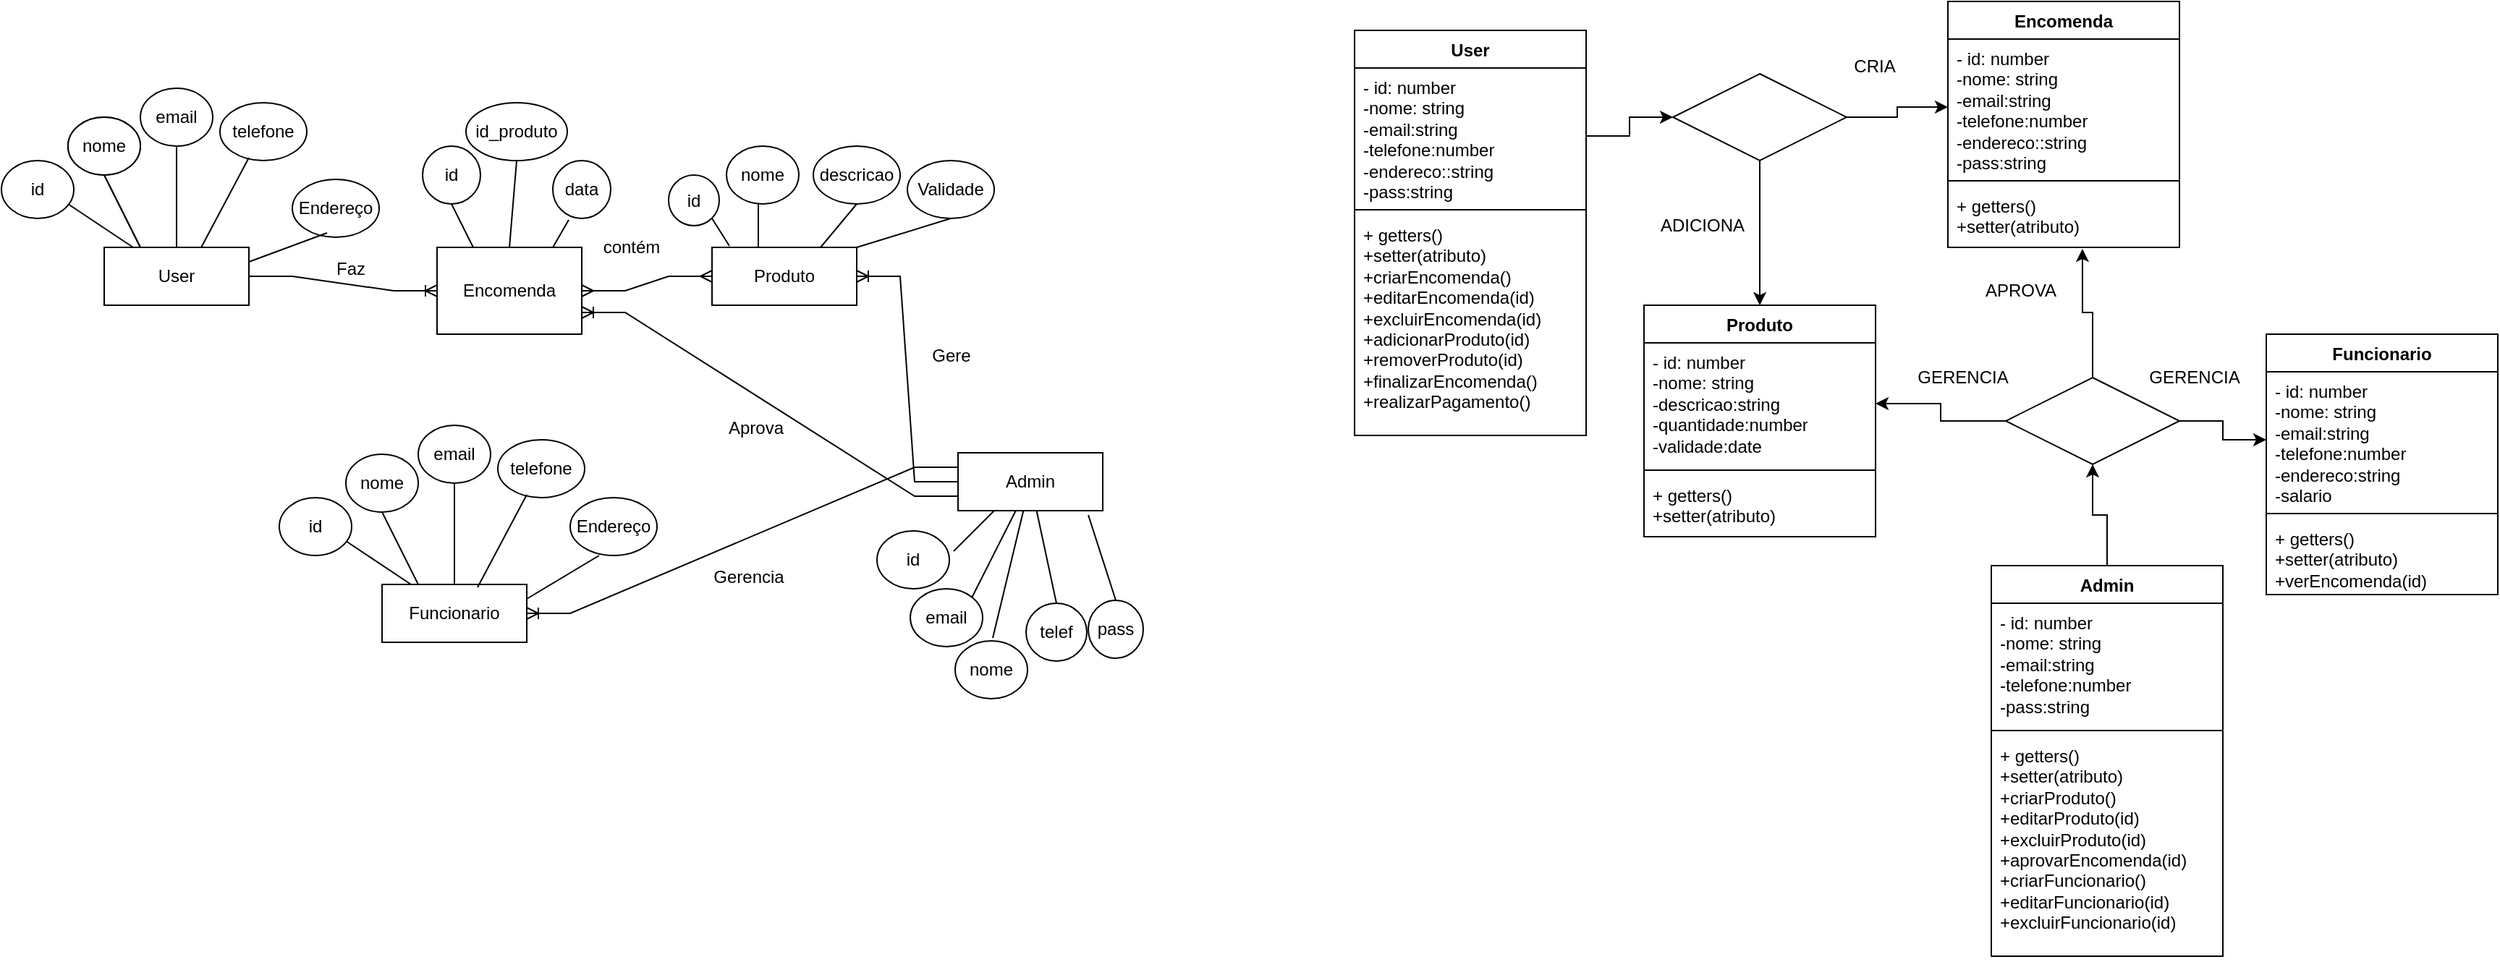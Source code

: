 <mxfile version="21.1.1" type="github">
  <diagram id="MK2uw4Dv01_g_HECxvXX" name="Página-1">
    <mxGraphModel dx="1434" dy="774" grid="1" gridSize="10" guides="1" tooltips="1" connect="1" arrows="1" fold="1" page="1" pageScale="1" pageWidth="827" pageHeight="1169" math="0" shadow="0">
      <root>
        <mxCell id="0" />
        <mxCell id="1" parent="0" />
        <mxCell id="iqzXNoHR8KkyIWJTpUeI-1" value="User" style="whiteSpace=wrap;html=1;align=center;" parent="1" vertex="1">
          <mxGeometry x="106" y="270" width="100" height="40" as="geometry" />
        </mxCell>
        <mxCell id="iqzXNoHR8KkyIWJTpUeI-2" value="&lt;div&gt;Admin&lt;/div&gt;" style="whiteSpace=wrap;html=1;align=center;" parent="1" vertex="1">
          <mxGeometry x="696" y="412" width="100" height="40" as="geometry" />
        </mxCell>
        <mxCell id="iqzXNoHR8KkyIWJTpUeI-3" value="&lt;div&gt;id&lt;/div&gt;" style="ellipse;whiteSpace=wrap;html=1;align=center;" parent="1" vertex="1">
          <mxGeometry x="35" y="210" width="50" height="40" as="geometry" />
        </mxCell>
        <mxCell id="iqzXNoHR8KkyIWJTpUeI-4" value="&lt;div&gt;nome&lt;/div&gt;" style="ellipse;whiteSpace=wrap;html=1;align=center;" parent="1" vertex="1">
          <mxGeometry x="81" y="180" width="50" height="40" as="geometry" />
        </mxCell>
        <mxCell id="iqzXNoHR8KkyIWJTpUeI-5" value="email" style="ellipse;whiteSpace=wrap;html=1;align=center;" parent="1" vertex="1">
          <mxGeometry x="131" y="160" width="50" height="40" as="geometry" />
        </mxCell>
        <mxCell id="iqzXNoHR8KkyIWJTpUeI-6" value="&lt;div&gt;telefone&lt;/div&gt;" style="ellipse;whiteSpace=wrap;html=1;align=center;" parent="1" vertex="1">
          <mxGeometry x="186" y="170" width="60" height="40" as="geometry" />
        </mxCell>
        <mxCell id="iqzXNoHR8KkyIWJTpUeI-7" value="Endereço" style="ellipse;whiteSpace=wrap;html=1;align=center;" parent="1" vertex="1">
          <mxGeometry x="236" y="223" width="60" height="40" as="geometry" />
        </mxCell>
        <mxCell id="iqzXNoHR8KkyIWJTpUeI-8" value="" style="endArrow=none;html=1;rounded=0;entryX=0.5;entryY=1;entryDx=0;entryDy=0;" parent="1" target="iqzXNoHR8KkyIWJTpUeI-5" edge="1">
          <mxGeometry width="50" height="50" relative="1" as="geometry">
            <mxPoint x="156" y="270" as="sourcePoint" />
            <mxPoint x="206" y="210" as="targetPoint" />
          </mxGeometry>
        </mxCell>
        <mxCell id="iqzXNoHR8KkyIWJTpUeI-9" value="" style="endArrow=none;html=1;rounded=0;entryX=0.333;entryY=0.95;entryDx=0;entryDy=0;entryPerimeter=0;exitX=0.66;exitY=0.05;exitDx=0;exitDy=0;exitPerimeter=0;" parent="1" source="iqzXNoHR8KkyIWJTpUeI-1" target="iqzXNoHR8KkyIWJTpUeI-6" edge="1">
          <mxGeometry width="50" height="50" relative="1" as="geometry">
            <mxPoint x="166" y="260" as="sourcePoint" />
            <mxPoint x="216" y="210" as="targetPoint" />
          </mxGeometry>
        </mxCell>
        <mxCell id="iqzXNoHR8KkyIWJTpUeI-10" value="" style="endArrow=none;html=1;rounded=0;exitX=1;exitY=0.25;exitDx=0;exitDy=0;" parent="1" source="iqzXNoHR8KkyIWJTpUeI-1" edge="1">
          <mxGeometry width="50" height="50" relative="1" as="geometry">
            <mxPoint x="206" y="300" as="sourcePoint" />
            <mxPoint x="260" y="260" as="targetPoint" />
          </mxGeometry>
        </mxCell>
        <mxCell id="iqzXNoHR8KkyIWJTpUeI-11" value="" style="endArrow=none;html=1;rounded=0;exitX=0.25;exitY=0;exitDx=0;exitDy=0;" parent="1" source="iqzXNoHR8KkyIWJTpUeI-1" edge="1">
          <mxGeometry width="50" height="50" relative="1" as="geometry">
            <mxPoint x="86" y="270" as="sourcePoint" />
            <mxPoint x="106" y="220" as="targetPoint" />
          </mxGeometry>
        </mxCell>
        <mxCell id="iqzXNoHR8KkyIWJTpUeI-12" value="" style="endArrow=none;html=1;rounded=0;" parent="1" source="iqzXNoHR8KkyIWJTpUeI-1" edge="1">
          <mxGeometry width="50" height="50" relative="1" as="geometry">
            <mxPoint x="31" y="290" as="sourcePoint" />
            <mxPoint x="81" y="240" as="targetPoint" />
          </mxGeometry>
        </mxCell>
        <mxCell id="iqzXNoHR8KkyIWJTpUeI-13" value="Encomenda" style="whiteSpace=wrap;html=1;align=center;" parent="1" vertex="1">
          <mxGeometry x="336" y="270" width="100" height="60" as="geometry" />
        </mxCell>
        <mxCell id="iqzXNoHR8KkyIWJTpUeI-14" value="Produto" style="whiteSpace=wrap;html=1;align=center;" parent="1" vertex="1">
          <mxGeometry x="526" y="270" width="100" height="40" as="geometry" />
        </mxCell>
        <mxCell id="iqzXNoHR8KkyIWJTpUeI-15" value="" style="edgeStyle=entityRelationEdgeStyle;fontSize=12;html=1;endArrow=ERoneToMany;rounded=0;entryX=0;entryY=0.5;entryDx=0;entryDy=0;" parent="1" target="iqzXNoHR8KkyIWJTpUeI-13" edge="1">
          <mxGeometry width="100" height="100" relative="1" as="geometry">
            <mxPoint x="206" y="290" as="sourcePoint" />
            <mxPoint x="306" y="190" as="targetPoint" />
          </mxGeometry>
        </mxCell>
        <mxCell id="iqzXNoHR8KkyIWJTpUeI-16" value="&lt;div&gt;id&lt;/div&gt;" style="ellipse;whiteSpace=wrap;html=1;align=center;" parent="1" vertex="1">
          <mxGeometry x="326" y="200" width="40" height="40" as="geometry" />
        </mxCell>
        <mxCell id="iqzXNoHR8KkyIWJTpUeI-17" value="id_produto" style="ellipse;whiteSpace=wrap;html=1;align=center;" parent="1" vertex="1">
          <mxGeometry x="356" y="170" width="70" height="40" as="geometry" />
        </mxCell>
        <mxCell id="iqzXNoHR8KkyIWJTpUeI-18" value="data" style="ellipse;whiteSpace=wrap;html=1;align=center;" parent="1" vertex="1">
          <mxGeometry x="416" y="210" width="40" height="40" as="geometry" />
        </mxCell>
        <mxCell id="iqzXNoHR8KkyIWJTpUeI-21" value="" style="endArrow=none;html=1;rounded=0;exitX=0.25;exitY=0;exitDx=0;exitDy=0;entryX=0.5;entryY=1;entryDx=0;entryDy=0;" parent="1" source="iqzXNoHR8KkyIWJTpUeI-13" target="iqzXNoHR8KkyIWJTpUeI-16" edge="1">
          <mxGeometry width="50" height="50" relative="1" as="geometry">
            <mxPoint x="306" y="290" as="sourcePoint" />
            <mxPoint x="356" y="240" as="targetPoint" />
          </mxGeometry>
        </mxCell>
        <mxCell id="iqzXNoHR8KkyIWJTpUeI-22" value="" style="endArrow=none;html=1;rounded=0;exitX=0.5;exitY=0;exitDx=0;exitDy=0;entryX=0.5;entryY=1;entryDx=0;entryDy=0;" parent="1" source="iqzXNoHR8KkyIWJTpUeI-13" target="iqzXNoHR8KkyIWJTpUeI-17" edge="1">
          <mxGeometry width="50" height="50" relative="1" as="geometry">
            <mxPoint x="356" y="260" as="sourcePoint" />
            <mxPoint x="406" y="210" as="targetPoint" />
          </mxGeometry>
        </mxCell>
        <mxCell id="iqzXNoHR8KkyIWJTpUeI-23" value="" style="endArrow=none;html=1;rounded=0;entryX=0.275;entryY=1.025;entryDx=0;entryDy=0;entryPerimeter=0;" parent="1" target="iqzXNoHR8KkyIWJTpUeI-18" edge="1">
          <mxGeometry width="50" height="50" relative="1" as="geometry">
            <mxPoint x="416" y="270" as="sourcePoint" />
            <mxPoint x="446" y="240" as="targetPoint" />
          </mxGeometry>
        </mxCell>
        <mxCell id="iqzXNoHR8KkyIWJTpUeI-25" value="" style="edgeStyle=entityRelationEdgeStyle;fontSize=12;html=1;endArrow=ERmany;startArrow=ERmany;rounded=0;exitX=1;exitY=0.5;exitDx=0;exitDy=0;" parent="1" source="iqzXNoHR8KkyIWJTpUeI-13" edge="1">
          <mxGeometry width="100" height="100" relative="1" as="geometry">
            <mxPoint x="426" y="390" as="sourcePoint" />
            <mxPoint x="526" y="290" as="targetPoint" />
          </mxGeometry>
        </mxCell>
        <mxCell id="iqzXNoHR8KkyIWJTpUeI-28" value="" style="edgeStyle=entityRelationEdgeStyle;fontSize=12;html=1;endArrow=ERoneToMany;rounded=0;exitX=0;exitY=0.5;exitDx=0;exitDy=0;entryX=1;entryY=0.5;entryDx=0;entryDy=0;" parent="1" source="iqzXNoHR8KkyIWJTpUeI-2" target="iqzXNoHR8KkyIWJTpUeI-14" edge="1">
          <mxGeometry width="100" height="100" relative="1" as="geometry">
            <mxPoint x="516" y="520" as="sourcePoint" />
            <mxPoint x="616" y="420" as="targetPoint" />
          </mxGeometry>
        </mxCell>
        <mxCell id="iqzXNoHR8KkyIWJTpUeI-29" value="" style="edgeStyle=entityRelationEdgeStyle;fontSize=12;html=1;endArrow=ERoneToMany;rounded=0;exitX=0;exitY=0.75;exitDx=0;exitDy=0;entryX=1;entryY=0.75;entryDx=0;entryDy=0;" parent="1" source="iqzXNoHR8KkyIWJTpUeI-2" target="iqzXNoHR8KkyIWJTpUeI-13" edge="1">
          <mxGeometry width="100" height="100" relative="1" as="geometry">
            <mxPoint x="516" y="520" as="sourcePoint" />
            <mxPoint x="616" y="420" as="targetPoint" />
          </mxGeometry>
        </mxCell>
        <mxCell id="iqzXNoHR8KkyIWJTpUeI-31" value="&lt;div&gt;Faz&lt;/div&gt;" style="text;html=1;align=center;verticalAlign=middle;resizable=0;points=[];autosize=1;strokeColor=none;fillColor=none;" parent="1" vertex="1">
          <mxGeometry x="256" y="270" width="40" height="30" as="geometry" />
        </mxCell>
        <mxCell id="iqzXNoHR8KkyIWJTpUeI-32" value="Gere" style="text;html=1;align=center;verticalAlign=middle;resizable=0;points=[];autosize=1;strokeColor=none;fillColor=none;" parent="1" vertex="1">
          <mxGeometry x="666" y="330" width="50" height="30" as="geometry" />
        </mxCell>
        <mxCell id="iqzXNoHR8KkyIWJTpUeI-33" value="Aprova" style="text;html=1;align=center;verticalAlign=middle;resizable=0;points=[];autosize=1;strokeColor=none;fillColor=none;" parent="1" vertex="1">
          <mxGeometry x="526" y="380" width="60" height="30" as="geometry" />
        </mxCell>
        <mxCell id="iqzXNoHR8KkyIWJTpUeI-34" value="id" style="ellipse;whiteSpace=wrap;html=1;align=center;" parent="1" vertex="1">
          <mxGeometry x="496" y="220" width="35" height="35" as="geometry" />
        </mxCell>
        <mxCell id="iqzXNoHR8KkyIWJTpUeI-35" value="nome" style="ellipse;whiteSpace=wrap;html=1;align=center;" parent="1" vertex="1">
          <mxGeometry x="536" y="200" width="50" height="40" as="geometry" />
        </mxCell>
        <mxCell id="iqzXNoHR8KkyIWJTpUeI-36" value="descricao" style="ellipse;whiteSpace=wrap;html=1;align=center;" parent="1" vertex="1">
          <mxGeometry x="596" y="200" width="60" height="40" as="geometry" />
        </mxCell>
        <mxCell id="iqzXNoHR8KkyIWJTpUeI-37" value="Validade" style="ellipse;whiteSpace=wrap;html=1;align=center;" parent="1" vertex="1">
          <mxGeometry x="661" y="210" width="60" height="40" as="geometry" />
        </mxCell>
        <mxCell id="iqzXNoHR8KkyIWJTpUeI-38" value="" style="endArrow=none;html=1;rounded=0;entryX=0.5;entryY=1;entryDx=0;entryDy=0;" parent="1" target="iqzXNoHR8KkyIWJTpUeI-36" edge="1">
          <mxGeometry width="50" height="50" relative="1" as="geometry">
            <mxPoint x="601" y="270" as="sourcePoint" />
            <mxPoint x="636" y="240" as="targetPoint" />
          </mxGeometry>
        </mxCell>
        <mxCell id="iqzXNoHR8KkyIWJTpUeI-39" value="" style="endArrow=none;html=1;rounded=0;entryX=0.5;entryY=1;entryDx=0;entryDy=0;" parent="1" target="iqzXNoHR8KkyIWJTpUeI-37" edge="1">
          <mxGeometry width="50" height="50" relative="1" as="geometry">
            <mxPoint x="626" y="270" as="sourcePoint" />
            <mxPoint x="676" y="220" as="targetPoint" />
          </mxGeometry>
        </mxCell>
        <mxCell id="iqzXNoHR8KkyIWJTpUeI-40" value="" style="endArrow=none;html=1;rounded=0;exitX=0.32;exitY=0;exitDx=0;exitDy=0;exitPerimeter=0;" parent="1" source="iqzXNoHR8KkyIWJTpUeI-14" edge="1">
          <mxGeometry width="50" height="50" relative="1" as="geometry">
            <mxPoint x="516" y="290" as="sourcePoint" />
            <mxPoint x="558" y="240" as="targetPoint" />
          </mxGeometry>
        </mxCell>
        <mxCell id="iqzXNoHR8KkyIWJTpUeI-41" value="" style="endArrow=none;html=1;rounded=0;exitX=0.12;exitY=-0.025;exitDx=0;exitDy=0;exitPerimeter=0;" parent="1" source="iqzXNoHR8KkyIWJTpUeI-14" edge="1">
          <mxGeometry width="50" height="50" relative="1" as="geometry">
            <mxPoint x="476" y="290" as="sourcePoint" />
            <mxPoint x="526" y="250" as="targetPoint" />
          </mxGeometry>
        </mxCell>
        <mxCell id="bmJV8fJsys9caIxofJ4X-2" value="&lt;div&gt;id&lt;/div&gt;" style="ellipse;whiteSpace=wrap;html=1;align=center;" vertex="1" parent="1">
          <mxGeometry x="640" y="466" width="50" height="40" as="geometry" />
        </mxCell>
        <mxCell id="bmJV8fJsys9caIxofJ4X-3" value="&lt;div&gt;nome&lt;/div&gt;" style="ellipse;whiteSpace=wrap;html=1;align=center;" vertex="1" parent="1">
          <mxGeometry x="81" y="180" width="50" height="40" as="geometry" />
        </mxCell>
        <mxCell id="bmJV8fJsys9caIxofJ4X-4" value="email" style="ellipse;whiteSpace=wrap;html=1;align=center;" vertex="1" parent="1">
          <mxGeometry x="663" y="506" width="50" height="40" as="geometry" />
        </mxCell>
        <mxCell id="bmJV8fJsys9caIxofJ4X-5" value="&lt;div&gt;telef&lt;/div&gt;" style="ellipse;whiteSpace=wrap;html=1;align=center;" vertex="1" parent="1">
          <mxGeometry x="743" y="516" width="42" height="40" as="geometry" />
        </mxCell>
        <mxCell id="bmJV8fJsys9caIxofJ4X-7" value="User" style="whiteSpace=wrap;html=1;align=center;" vertex="1" parent="1">
          <mxGeometry x="106" y="270" width="100" height="40" as="geometry" />
        </mxCell>
        <mxCell id="bmJV8fJsys9caIxofJ4X-10" value="" style="endArrow=none;html=1;rounded=0;exitX=0.25;exitY=0;exitDx=0;exitDy=0;" edge="1" source="bmJV8fJsys9caIxofJ4X-7" parent="1">
          <mxGeometry width="50" height="50" relative="1" as="geometry">
            <mxPoint x="86" y="270" as="sourcePoint" />
            <mxPoint x="106" y="220" as="targetPoint" />
          </mxGeometry>
        </mxCell>
        <mxCell id="bmJV8fJsys9caIxofJ4X-12" value="" style="endArrow=none;html=1;rounded=0;" edge="1" parent="1">
          <mxGeometry width="50" height="50" relative="1" as="geometry">
            <mxPoint x="318" y="503" as="sourcePoint" />
            <mxPoint x="273" y="473" as="targetPoint" />
          </mxGeometry>
        </mxCell>
        <mxCell id="bmJV8fJsys9caIxofJ4X-13" value="&lt;div&gt;id&lt;/div&gt;" style="ellipse;whiteSpace=wrap;html=1;align=center;" vertex="1" parent="1">
          <mxGeometry x="227" y="443" width="50" height="40" as="geometry" />
        </mxCell>
        <mxCell id="bmJV8fJsys9caIxofJ4X-14" value="&lt;div&gt;nome&lt;/div&gt;" style="ellipse;whiteSpace=wrap;html=1;align=center;" vertex="1" parent="1">
          <mxGeometry x="273" y="413" width="50" height="40" as="geometry" />
        </mxCell>
        <mxCell id="bmJV8fJsys9caIxofJ4X-15" value="email" style="ellipse;whiteSpace=wrap;html=1;align=center;" vertex="1" parent="1">
          <mxGeometry x="323" y="393" width="50" height="40" as="geometry" />
        </mxCell>
        <mxCell id="bmJV8fJsys9caIxofJ4X-16" value="&lt;div&gt;telefone&lt;/div&gt;" style="ellipse;whiteSpace=wrap;html=1;align=center;" vertex="1" parent="1">
          <mxGeometry x="378" y="403" width="60" height="40" as="geometry" />
        </mxCell>
        <mxCell id="bmJV8fJsys9caIxofJ4X-17" value="Endereço" style="ellipse;whiteSpace=wrap;html=1;align=center;" vertex="1" parent="1">
          <mxGeometry x="428" y="443" width="60" height="40" as="geometry" />
        </mxCell>
        <mxCell id="bmJV8fJsys9caIxofJ4X-18" value="Funcionario" style="whiteSpace=wrap;html=1;align=center;" vertex="1" parent="1">
          <mxGeometry x="298" y="503" width="100" height="40" as="geometry" />
        </mxCell>
        <mxCell id="bmJV8fJsys9caIxofJ4X-19" value="" style="endArrow=none;html=1;rounded=0;entryX=0.333;entryY=0.95;entryDx=0;entryDy=0;entryPerimeter=0;exitX=0.66;exitY=0.05;exitDx=0;exitDy=0;exitPerimeter=0;" edge="1" parent="1" source="bmJV8fJsys9caIxofJ4X-18" target="bmJV8fJsys9caIxofJ4X-16">
          <mxGeometry width="50" height="50" relative="1" as="geometry">
            <mxPoint x="358" y="493" as="sourcePoint" />
            <mxPoint x="408" y="443" as="targetPoint" />
          </mxGeometry>
        </mxCell>
        <mxCell id="bmJV8fJsys9caIxofJ4X-20" value="" style="endArrow=none;html=1;rounded=0;exitX=1;exitY=0.25;exitDx=0;exitDy=0;" edge="1" parent="1" source="bmJV8fJsys9caIxofJ4X-18">
          <mxGeometry width="50" height="50" relative="1" as="geometry">
            <mxPoint x="398" y="533" as="sourcePoint" />
            <mxPoint x="448" y="483" as="targetPoint" />
          </mxGeometry>
        </mxCell>
        <mxCell id="bmJV8fJsys9caIxofJ4X-21" value="" style="endArrow=none;html=1;rounded=0;exitX=0.25;exitY=0;exitDx=0;exitDy=0;" edge="1" parent="1" source="bmJV8fJsys9caIxofJ4X-18">
          <mxGeometry width="50" height="50" relative="1" as="geometry">
            <mxPoint x="278" y="503" as="sourcePoint" />
            <mxPoint x="298" y="453" as="targetPoint" />
          </mxGeometry>
        </mxCell>
        <mxCell id="bmJV8fJsys9caIxofJ4X-22" value="" style="endArrow=none;html=1;rounded=0;entryX=0.5;entryY=1;entryDx=0;entryDy=0;" edge="1" parent="1" target="bmJV8fJsys9caIxofJ4X-15">
          <mxGeometry width="50" height="50" relative="1" as="geometry">
            <mxPoint x="348" y="503" as="sourcePoint" />
            <mxPoint x="398" y="443" as="targetPoint" />
          </mxGeometry>
        </mxCell>
        <mxCell id="bmJV8fJsys9caIxofJ4X-23" value="pass" style="ellipse;whiteSpace=wrap;html=1;align=center;" vertex="1" parent="1">
          <mxGeometry x="786" y="514" width="38" height="40" as="geometry" />
        </mxCell>
        <mxCell id="bmJV8fJsys9caIxofJ4X-25" value="" style="edgeStyle=entityRelationEdgeStyle;fontSize=12;html=1;endArrow=ERoneToMany;rounded=0;exitX=0;exitY=0.25;exitDx=0;exitDy=0;" edge="1" parent="1" source="iqzXNoHR8KkyIWJTpUeI-2" target="bmJV8fJsys9caIxofJ4X-18">
          <mxGeometry width="100" height="100" relative="1" as="geometry">
            <mxPoint x="670" y="460" as="sourcePoint" />
            <mxPoint x="570" y="429" as="targetPoint" />
          </mxGeometry>
        </mxCell>
        <mxCell id="bmJV8fJsys9caIxofJ4X-27" value="Gerencia" style="text;html=1;align=center;verticalAlign=middle;resizable=0;points=[];autosize=1;strokeColor=none;fillColor=none;" vertex="1" parent="1">
          <mxGeometry x="516" y="483" width="70" height="30" as="geometry" />
        </mxCell>
        <mxCell id="bmJV8fJsys9caIxofJ4X-28" value="" style="endArrow=none;html=1;rounded=0;exitX=0.5;exitY=0;exitDx=0;exitDy=0;" edge="1" parent="1" source="bmJV8fJsys9caIxofJ4X-5" target="iqzXNoHR8KkyIWJTpUeI-2">
          <mxGeometry width="50" height="50" relative="1" as="geometry">
            <mxPoint x="750" y="510" as="sourcePoint" />
            <mxPoint x="786" y="466" as="targetPoint" />
          </mxGeometry>
        </mxCell>
        <mxCell id="bmJV8fJsys9caIxofJ4X-29" value="" style="endArrow=none;html=1;rounded=0;exitX=0.5;exitY=0;exitDx=0;exitDy=0;entryX=0.9;entryY=1.075;entryDx=0;entryDy=0;entryPerimeter=0;" edge="1" parent="1" source="bmJV8fJsys9caIxofJ4X-23" target="iqzXNoHR8KkyIWJTpUeI-2">
          <mxGeometry width="50" height="50" relative="1" as="geometry">
            <mxPoint x="799" y="518" as="sourcePoint" />
            <mxPoint x="797" y="452" as="targetPoint" />
          </mxGeometry>
        </mxCell>
        <mxCell id="bmJV8fJsys9caIxofJ4X-30" value="" style="endArrow=none;html=1;rounded=0;exitX=1;exitY=0;exitDx=0;exitDy=0;" edge="1" parent="1" source="bmJV8fJsys9caIxofJ4X-4" target="iqzXNoHR8KkyIWJTpUeI-2">
          <mxGeometry width="50" height="50" relative="1" as="geometry">
            <mxPoint x="722" y="516" as="sourcePoint" />
            <mxPoint x="720" y="452" as="targetPoint" />
          </mxGeometry>
        </mxCell>
        <mxCell id="bmJV8fJsys9caIxofJ4X-31" value="" style="endArrow=none;html=1;rounded=0;exitX=1.06;exitY=0.35;exitDx=0;exitDy=0;entryX=0.25;entryY=1;entryDx=0;entryDy=0;exitPerimeter=0;" edge="1" parent="1" source="bmJV8fJsys9caIxofJ4X-2" target="iqzXNoHR8KkyIWJTpUeI-2">
          <mxGeometry width="50" height="50" relative="1" as="geometry">
            <mxPoint x="690" y="506" as="sourcePoint" />
            <mxPoint x="720" y="460" as="targetPoint" />
          </mxGeometry>
        </mxCell>
        <mxCell id="bmJV8fJsys9caIxofJ4X-32" value="&lt;div&gt;nome&lt;/div&gt;" style="ellipse;whiteSpace=wrap;html=1;align=center;" vertex="1" parent="1">
          <mxGeometry x="694" y="542" width="50" height="40" as="geometry" />
        </mxCell>
        <mxCell id="bmJV8fJsys9caIxofJ4X-33" value="" style="endArrow=none;html=1;rounded=0;" edge="1" parent="1" target="iqzXNoHR8KkyIWJTpUeI-2">
          <mxGeometry width="50" height="50" relative="1" as="geometry">
            <mxPoint x="720" y="540" as="sourcePoint" />
            <mxPoint x="746" y="462" as="targetPoint" />
          </mxGeometry>
        </mxCell>
        <mxCell id="bmJV8fJsys9caIxofJ4X-34" value="contém" style="text;html=1;align=center;verticalAlign=middle;resizable=0;points=[];autosize=1;strokeColor=none;fillColor=none;" vertex="1" parent="1">
          <mxGeometry x="440" y="255" width="60" height="30" as="geometry" />
        </mxCell>
        <mxCell id="bmJV8fJsys9caIxofJ4X-36" value="User" style="swimlane;fontStyle=1;align=center;verticalAlign=top;childLayout=stackLayout;horizontal=1;startSize=26;horizontalStack=0;resizeParent=1;resizeParentMax=0;resizeLast=0;collapsible=1;marginBottom=0;whiteSpace=wrap;html=1;" vertex="1" parent="1">
          <mxGeometry x="970" y="120" width="160" height="280" as="geometry" />
        </mxCell>
        <mxCell id="bmJV8fJsys9caIxofJ4X-37" value="&lt;div&gt;- id: number&lt;/div&gt;&lt;div&gt;-nome: string&lt;/div&gt;&lt;div&gt;-email:string&lt;br&gt;&lt;/div&gt;&lt;div&gt;-telefone:number&lt;/div&gt;&lt;div&gt;-endereco::string&lt;br&gt;&lt;/div&gt;&lt;div&gt;-pass:string&lt;br&gt;&lt;/div&gt;" style="text;strokeColor=none;fillColor=none;align=left;verticalAlign=top;spacingLeft=4;spacingRight=4;overflow=hidden;rotatable=0;points=[[0,0.5],[1,0.5]];portConstraint=eastwest;whiteSpace=wrap;html=1;" vertex="1" parent="bmJV8fJsys9caIxofJ4X-36">
          <mxGeometry y="26" width="160" height="94" as="geometry" />
        </mxCell>
        <mxCell id="bmJV8fJsys9caIxofJ4X-38" value="" style="line;strokeWidth=1;fillColor=none;align=left;verticalAlign=middle;spacingTop=-1;spacingLeft=3;spacingRight=3;rotatable=0;labelPosition=right;points=[];portConstraint=eastwest;strokeColor=inherit;" vertex="1" parent="bmJV8fJsys9caIxofJ4X-36">
          <mxGeometry y="120" width="160" height="8" as="geometry" />
        </mxCell>
        <mxCell id="bmJV8fJsys9caIxofJ4X-39" value="&lt;div&gt;+ getters()&lt;/div&gt;&lt;div&gt;+setter(atributo)&lt;/div&gt;&lt;div&gt;+criarEncomenda()&lt;/div&gt;&lt;div&gt;+editarEncomenda(id)&lt;/div&gt;&lt;div&gt;+excluirEncomenda(id)&lt;/div&gt;&lt;div&gt;&lt;div&gt;+adicionarProduto(id)&lt;/div&gt;&lt;div&gt;+removerProduto(id)&lt;/div&gt;&lt;div&gt;&lt;div&gt;+finalizarEncomenda()&lt;/div&gt;&lt;div&gt;&lt;div&gt;+realizarPagamento()&lt;/div&gt;&lt;/div&gt;&lt;/div&gt;&lt;/div&gt;" style="text;strokeColor=none;fillColor=none;align=left;verticalAlign=top;spacingLeft=4;spacingRight=4;overflow=hidden;rotatable=0;points=[[0,0.5],[1,0.5]];portConstraint=eastwest;whiteSpace=wrap;html=1;" vertex="1" parent="bmJV8fJsys9caIxofJ4X-36">
          <mxGeometry y="128" width="160" height="152" as="geometry" />
        </mxCell>
        <mxCell id="bmJV8fJsys9caIxofJ4X-40" style="edgeStyle=orthogonalEdgeStyle;rounded=0;orthogonalLoop=1;jettySize=auto;html=1;exitX=0.5;exitY=0;exitDx=0;exitDy=0;entryX=0.5;entryY=1;entryDx=0;entryDy=0;" edge="1" parent="1" source="bmJV8fJsys9caIxofJ4X-41" target="bmJV8fJsys9caIxofJ4X-66">
          <mxGeometry relative="1" as="geometry" />
        </mxCell>
        <mxCell id="bmJV8fJsys9caIxofJ4X-41" value="Admin" style="swimlane;fontStyle=1;align=center;verticalAlign=top;childLayout=stackLayout;horizontal=1;startSize=26;horizontalStack=0;resizeParent=1;resizeParentMax=0;resizeLast=0;collapsible=1;marginBottom=0;whiteSpace=wrap;html=1;" vertex="1" parent="1">
          <mxGeometry x="1410" y="490" width="160" height="270" as="geometry" />
        </mxCell>
        <mxCell id="bmJV8fJsys9caIxofJ4X-42" value="&lt;div&gt;- id: number&lt;/div&gt;&lt;div&gt;-nome: string&lt;/div&gt;&lt;div&gt;-email:string&lt;br&gt;&lt;/div&gt;&lt;div&gt;-telefone:number&lt;/div&gt;&lt;div&gt;-pass:string&lt;br&gt;&lt;/div&gt;" style="text;strokeColor=none;fillColor=none;align=left;verticalAlign=top;spacingLeft=4;spacingRight=4;overflow=hidden;rotatable=0;points=[[0,0.5],[1,0.5]];portConstraint=eastwest;whiteSpace=wrap;html=1;" vertex="1" parent="bmJV8fJsys9caIxofJ4X-41">
          <mxGeometry y="26" width="160" height="84" as="geometry" />
        </mxCell>
        <mxCell id="bmJV8fJsys9caIxofJ4X-43" value="" style="line;strokeWidth=1;fillColor=none;align=left;verticalAlign=middle;spacingTop=-1;spacingLeft=3;spacingRight=3;rotatable=0;labelPosition=right;points=[];portConstraint=eastwest;strokeColor=inherit;" vertex="1" parent="bmJV8fJsys9caIxofJ4X-41">
          <mxGeometry y="110" width="160" height="8" as="geometry" />
        </mxCell>
        <mxCell id="bmJV8fJsys9caIxofJ4X-44" value="&lt;div&gt;+ getters()&lt;/div&gt;&lt;div&gt;+setter(atributo)&lt;/div&gt;&lt;div&gt;+criarProduto()&lt;/div&gt;&lt;div&gt;+editarProduto(id)&lt;/div&gt;&lt;div&gt;+excluirProduto(id)&lt;/div&gt;&lt;div&gt;+aprovarEncomenda(id)&lt;/div&gt;&lt;div&gt;+criarFuncionario()&lt;/div&gt;&lt;div&gt;+editarFuncionario(id)&lt;/div&gt;&lt;div&gt;+excluirFuncionario(id)&lt;/div&gt;" style="text;strokeColor=none;fillColor=none;align=left;verticalAlign=top;spacingLeft=4;spacingRight=4;overflow=hidden;rotatable=0;points=[[0,0.5],[1,0.5]];portConstraint=eastwest;whiteSpace=wrap;html=1;" vertex="1" parent="bmJV8fJsys9caIxofJ4X-41">
          <mxGeometry y="118" width="160" height="152" as="geometry" />
        </mxCell>
        <mxCell id="bmJV8fJsys9caIxofJ4X-45" value="Produto" style="swimlane;fontStyle=1;align=center;verticalAlign=top;childLayout=stackLayout;horizontal=1;startSize=26;horizontalStack=0;resizeParent=1;resizeParentMax=0;resizeLast=0;collapsible=1;marginBottom=0;whiteSpace=wrap;html=1;" vertex="1" parent="1">
          <mxGeometry x="1170" y="310" width="160" height="160" as="geometry" />
        </mxCell>
        <mxCell id="bmJV8fJsys9caIxofJ4X-46" value="&lt;div&gt;- id: number&lt;/div&gt;&lt;div&gt;-nome: string&lt;/div&gt;&lt;div&gt;-descricao:string&lt;/div&gt;&lt;div&gt;-quantidade:number&lt;br&gt;&lt;/div&gt;&lt;div&gt;-validade:date&lt;br&gt;&lt;/div&gt;" style="text;strokeColor=none;fillColor=none;align=left;verticalAlign=top;spacingLeft=4;spacingRight=4;overflow=hidden;rotatable=0;points=[[0,0.5],[1,0.5]];portConstraint=eastwest;whiteSpace=wrap;html=1;" vertex="1" parent="bmJV8fJsys9caIxofJ4X-45">
          <mxGeometry y="26" width="160" height="84" as="geometry" />
        </mxCell>
        <mxCell id="bmJV8fJsys9caIxofJ4X-47" value="" style="line;strokeWidth=1;fillColor=none;align=left;verticalAlign=middle;spacingTop=-1;spacingLeft=3;spacingRight=3;rotatable=0;labelPosition=right;points=[];portConstraint=eastwest;strokeColor=inherit;" vertex="1" parent="bmJV8fJsys9caIxofJ4X-45">
          <mxGeometry y="110" width="160" height="8" as="geometry" />
        </mxCell>
        <mxCell id="bmJV8fJsys9caIxofJ4X-48" value="&lt;div&gt;+ getters()&lt;/div&gt;&lt;div&gt;+setter(atributo)&lt;/div&gt;" style="text;strokeColor=none;fillColor=none;align=left;verticalAlign=top;spacingLeft=4;spacingRight=4;overflow=hidden;rotatable=0;points=[[0,0.5],[1,0.5]];portConstraint=eastwest;whiteSpace=wrap;html=1;" vertex="1" parent="bmJV8fJsys9caIxofJ4X-45">
          <mxGeometry y="118" width="160" height="42" as="geometry" />
        </mxCell>
        <mxCell id="bmJV8fJsys9caIxofJ4X-49" value="Encomenda" style="swimlane;fontStyle=1;align=center;verticalAlign=top;childLayout=stackLayout;horizontal=1;startSize=26;horizontalStack=0;resizeParent=1;resizeParentMax=0;resizeLast=0;collapsible=1;marginBottom=0;whiteSpace=wrap;html=1;" vertex="1" parent="1">
          <mxGeometry x="1380" y="100" width="160" height="170" as="geometry" />
        </mxCell>
        <mxCell id="bmJV8fJsys9caIxofJ4X-50" value="&lt;div&gt;- id: number&lt;/div&gt;&lt;div&gt;-nome: string&lt;/div&gt;&lt;div&gt;-email:string&lt;br&gt;&lt;/div&gt;&lt;div&gt;-telefone:number&lt;/div&gt;&lt;div&gt;-endereco::string&lt;br&gt;&lt;/div&gt;&lt;div&gt;-pass:string&lt;br&gt;&lt;/div&gt;" style="text;strokeColor=none;fillColor=none;align=left;verticalAlign=top;spacingLeft=4;spacingRight=4;overflow=hidden;rotatable=0;points=[[0,0.5],[1,0.5]];portConstraint=eastwest;whiteSpace=wrap;html=1;" vertex="1" parent="bmJV8fJsys9caIxofJ4X-49">
          <mxGeometry y="26" width="160" height="94" as="geometry" />
        </mxCell>
        <mxCell id="bmJV8fJsys9caIxofJ4X-51" value="" style="line;strokeWidth=1;fillColor=none;align=left;verticalAlign=middle;spacingTop=-1;spacingLeft=3;spacingRight=3;rotatable=0;labelPosition=right;points=[];portConstraint=eastwest;strokeColor=inherit;" vertex="1" parent="bmJV8fJsys9caIxofJ4X-49">
          <mxGeometry y="120" width="160" height="8" as="geometry" />
        </mxCell>
        <mxCell id="bmJV8fJsys9caIxofJ4X-52" value="&lt;div&gt;+ getters()&lt;/div&gt;&lt;div&gt;+setter(atributo)&lt;br&gt;&lt;/div&gt;" style="text;strokeColor=none;fillColor=none;align=left;verticalAlign=top;spacingLeft=4;spacingRight=4;overflow=hidden;rotatable=0;points=[[0,0.5],[1,0.5]];portConstraint=eastwest;whiteSpace=wrap;html=1;" vertex="1" parent="bmJV8fJsys9caIxofJ4X-49">
          <mxGeometry y="128" width="160" height="42" as="geometry" />
        </mxCell>
        <mxCell id="bmJV8fJsys9caIxofJ4X-53" value="Funcionario" style="swimlane;fontStyle=1;align=center;verticalAlign=top;childLayout=stackLayout;horizontal=1;startSize=26;horizontalStack=0;resizeParent=1;resizeParentMax=0;resizeLast=0;collapsible=1;marginBottom=0;whiteSpace=wrap;html=1;" vertex="1" parent="1">
          <mxGeometry x="1600" y="330" width="160" height="180" as="geometry" />
        </mxCell>
        <mxCell id="bmJV8fJsys9caIxofJ4X-54" value="&lt;div&gt;- id: number&lt;/div&gt;&lt;div&gt;-nome: string&lt;/div&gt;&lt;div&gt;-email:string&lt;br&gt;&lt;/div&gt;&lt;div&gt;-telefone:number&lt;/div&gt;&lt;div&gt;-endereco:string&lt;br&gt;&lt;/div&gt;&lt;div&gt;-salario&lt;br&gt;&lt;/div&gt;" style="text;strokeColor=none;fillColor=none;align=left;verticalAlign=top;spacingLeft=4;spacingRight=4;overflow=hidden;rotatable=0;points=[[0,0.5],[1,0.5]];portConstraint=eastwest;whiteSpace=wrap;html=1;" vertex="1" parent="bmJV8fJsys9caIxofJ4X-53">
          <mxGeometry y="26" width="160" height="94" as="geometry" />
        </mxCell>
        <mxCell id="bmJV8fJsys9caIxofJ4X-55" value="" style="line;strokeWidth=1;fillColor=none;align=left;verticalAlign=middle;spacingTop=-1;spacingLeft=3;spacingRight=3;rotatable=0;labelPosition=right;points=[];portConstraint=eastwest;strokeColor=inherit;" vertex="1" parent="bmJV8fJsys9caIxofJ4X-53">
          <mxGeometry y="120" width="160" height="8" as="geometry" />
        </mxCell>
        <mxCell id="bmJV8fJsys9caIxofJ4X-56" value="&lt;div&gt;+ getters()&lt;/div&gt;&lt;div&gt;+setter(atributo)&lt;/div&gt;&lt;div&gt;+verEncomenda(id)&lt;/div&gt;" style="text;strokeColor=none;fillColor=none;align=left;verticalAlign=top;spacingLeft=4;spacingRight=4;overflow=hidden;rotatable=0;points=[[0,0.5],[1,0.5]];portConstraint=eastwest;whiteSpace=wrap;html=1;" vertex="1" parent="bmJV8fJsys9caIxofJ4X-53">
          <mxGeometry y="128" width="160" height="52" as="geometry" />
        </mxCell>
        <mxCell id="bmJV8fJsys9caIxofJ4X-57" style="edgeStyle=orthogonalEdgeStyle;rounded=0;orthogonalLoop=1;jettySize=auto;html=1;exitX=1;exitY=0.5;exitDx=0;exitDy=0;" edge="1" parent="1" source="bmJV8fJsys9caIxofJ4X-59" target="bmJV8fJsys9caIxofJ4X-50">
          <mxGeometry relative="1" as="geometry" />
        </mxCell>
        <mxCell id="bmJV8fJsys9caIxofJ4X-58" style="edgeStyle=orthogonalEdgeStyle;rounded=0;orthogonalLoop=1;jettySize=auto;html=1;exitX=0.5;exitY=1;exitDx=0;exitDy=0;" edge="1" parent="1" source="bmJV8fJsys9caIxofJ4X-59" target="bmJV8fJsys9caIxofJ4X-45">
          <mxGeometry relative="1" as="geometry" />
        </mxCell>
        <mxCell id="bmJV8fJsys9caIxofJ4X-59" value="" style="shape=rhombus;perimeter=rhombusPerimeter;whiteSpace=wrap;html=1;align=center;" vertex="1" parent="1">
          <mxGeometry x="1190" y="150" width="120" height="60" as="geometry" />
        </mxCell>
        <mxCell id="bmJV8fJsys9caIxofJ4X-60" style="edgeStyle=orthogonalEdgeStyle;rounded=0;orthogonalLoop=1;jettySize=auto;html=1;exitX=1;exitY=0.5;exitDx=0;exitDy=0;entryX=0;entryY=0.5;entryDx=0;entryDy=0;" edge="1" parent="1" source="bmJV8fJsys9caIxofJ4X-37" target="bmJV8fJsys9caIxofJ4X-59">
          <mxGeometry relative="1" as="geometry" />
        </mxCell>
        <mxCell id="bmJV8fJsys9caIxofJ4X-61" value="CRIA" style="text;html=1;align=center;verticalAlign=middle;resizable=0;points=[];autosize=1;strokeColor=none;fillColor=none;" vertex="1" parent="1">
          <mxGeometry x="1304" y="130" width="50" height="30" as="geometry" />
        </mxCell>
        <mxCell id="bmJV8fJsys9caIxofJ4X-62" value="&lt;div&gt;ADICIONA&lt;/div&gt;" style="text;html=1;align=center;verticalAlign=middle;resizable=0;points=[];autosize=1;strokeColor=none;fillColor=none;" vertex="1" parent="1">
          <mxGeometry x="1170" y="240" width="80" height="30" as="geometry" />
        </mxCell>
        <mxCell id="bmJV8fJsys9caIxofJ4X-63" style="edgeStyle=orthogonalEdgeStyle;rounded=0;orthogonalLoop=1;jettySize=auto;html=1;exitX=1;exitY=0.5;exitDx=0;exitDy=0;" edge="1" parent="1" source="bmJV8fJsys9caIxofJ4X-66" target="bmJV8fJsys9caIxofJ4X-54">
          <mxGeometry relative="1" as="geometry" />
        </mxCell>
        <mxCell id="bmJV8fJsys9caIxofJ4X-64" style="edgeStyle=orthogonalEdgeStyle;rounded=0;orthogonalLoop=1;jettySize=auto;html=1;exitX=0;exitY=0.5;exitDx=0;exitDy=0;entryX=1;entryY=0.5;entryDx=0;entryDy=0;" edge="1" parent="1" source="bmJV8fJsys9caIxofJ4X-66" target="bmJV8fJsys9caIxofJ4X-46">
          <mxGeometry relative="1" as="geometry" />
        </mxCell>
        <mxCell id="bmJV8fJsys9caIxofJ4X-65" style="edgeStyle=orthogonalEdgeStyle;rounded=0;orthogonalLoop=1;jettySize=auto;html=1;exitX=0.5;exitY=0;exitDx=0;exitDy=0;entryX=0.581;entryY=1.024;entryDx=0;entryDy=0;entryPerimeter=0;" edge="1" parent="1" source="bmJV8fJsys9caIxofJ4X-66" target="bmJV8fJsys9caIxofJ4X-52">
          <mxGeometry relative="1" as="geometry" />
        </mxCell>
        <mxCell id="bmJV8fJsys9caIxofJ4X-66" value="" style="shape=rhombus;perimeter=rhombusPerimeter;whiteSpace=wrap;html=1;align=center;" vertex="1" parent="1">
          <mxGeometry x="1420" y="360" width="120" height="60" as="geometry" />
        </mxCell>
        <mxCell id="bmJV8fJsys9caIxofJ4X-67" value="GERENCIA" style="text;html=1;align=center;verticalAlign=middle;resizable=0;points=[];autosize=1;strokeColor=none;fillColor=none;" vertex="1" parent="1">
          <mxGeometry x="1505" y="345" width="90" height="30" as="geometry" />
        </mxCell>
        <mxCell id="bmJV8fJsys9caIxofJ4X-68" value="GERENCIA" style="text;html=1;align=center;verticalAlign=middle;resizable=0;points=[];autosize=1;strokeColor=none;fillColor=none;" vertex="1" parent="1">
          <mxGeometry x="1345" y="345" width="90" height="30" as="geometry" />
        </mxCell>
        <mxCell id="bmJV8fJsys9caIxofJ4X-69" value="APROVA" style="text;html=1;align=center;verticalAlign=middle;resizable=0;points=[];autosize=1;strokeColor=none;fillColor=none;" vertex="1" parent="1">
          <mxGeometry x="1395" y="285" width="70" height="30" as="geometry" />
        </mxCell>
      </root>
    </mxGraphModel>
  </diagram>
</mxfile>
